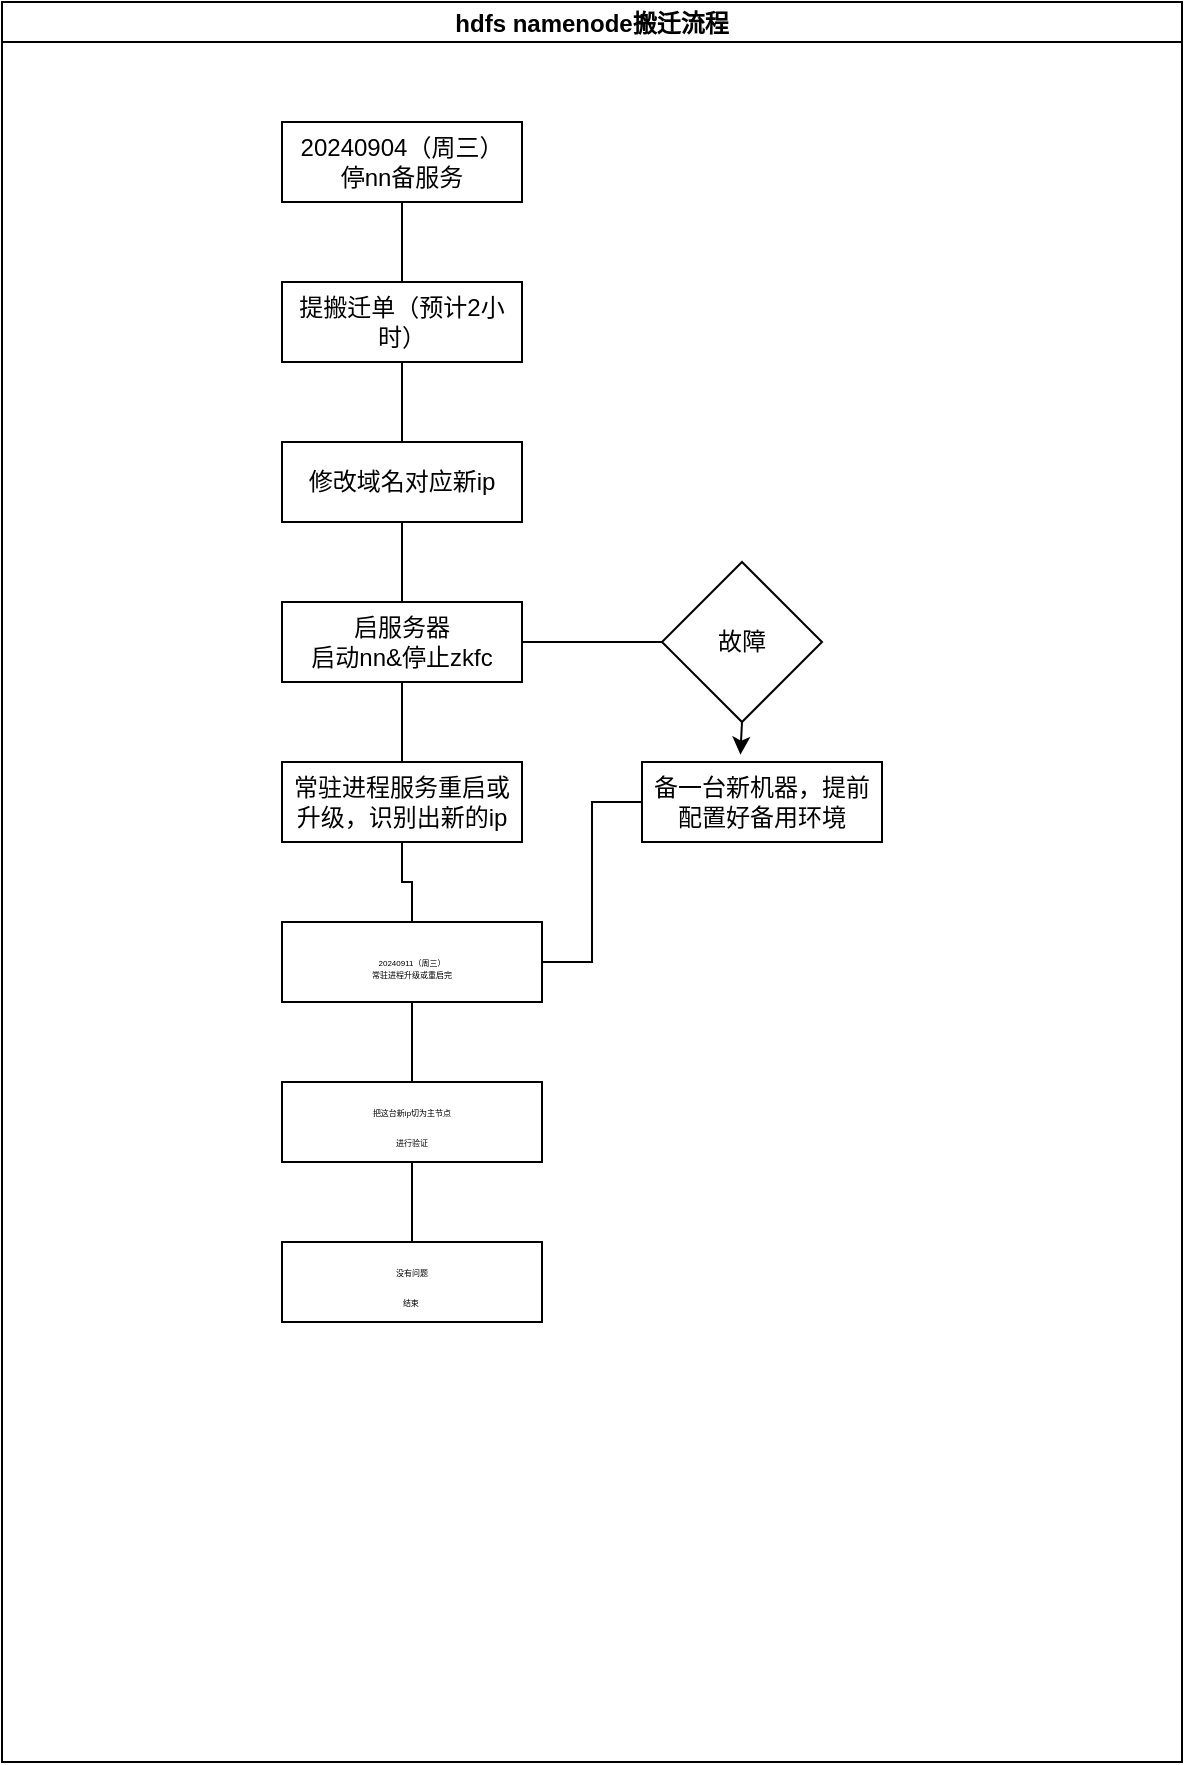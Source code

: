 <mxfile version="24.7.7">
  <diagram name="第 1 页" id="5hjtM-KKAS6m_pNxVX6e">
    <mxGraphModel dx="1195" dy="637" grid="1" gridSize="10" guides="1" tooltips="1" connect="1" arrows="1" fold="1" page="1" pageScale="1" pageWidth="827" pageHeight="1169" math="0" shadow="0">
      <root>
        <mxCell id="0" />
        <mxCell id="1" parent="0" />
        <mxCell id="97-3pu6afCx0JbpD4qz9-20" value="hdfs namenode搬迁流程" style="swimlane;startSize=20;horizontal=1;containerType=tree;" vertex="1" parent="1">
          <mxGeometry x="160" y="70" width="590" height="880" as="geometry" />
        </mxCell>
        <mxCell id="97-3pu6afCx0JbpD4qz9-21" value="" style="edgeStyle=elbowEdgeStyle;elbow=vertical;sourcePerimeterSpacing=0;targetPerimeterSpacing=0;startArrow=none;endArrow=none;rounded=0;curved=0;strokeColor=default;" edge="1" parent="97-3pu6afCx0JbpD4qz9-20" source="97-3pu6afCx0JbpD4qz9-22" target="97-3pu6afCx0JbpD4qz9-30">
          <mxGeometry relative="1" as="geometry" />
        </mxCell>
        <mxCell id="97-3pu6afCx0JbpD4qz9-22" value="20240904（周三）&lt;div&gt;停nn备服务&lt;/div&gt;" style="whiteSpace=wrap;html=1;treeFolding=1;treeMoving=1;newEdgeStyle={&quot;edgeStyle&quot;:&quot;elbowEdgeStyle&quot;,&quot;startArrow&quot;:&quot;none&quot;,&quot;endArrow&quot;:&quot;none&quot;};" vertex="1" parent="97-3pu6afCx0JbpD4qz9-20">
          <mxGeometry x="140" y="60" width="120" height="40" as="geometry" />
        </mxCell>
        <mxCell id="97-3pu6afCx0JbpD4qz9-23" value="常驻进程服务重启或升级，识别出新的ip" style="whiteSpace=wrap;html=1;treeFolding=1;treeMoving=1;newEdgeStyle={&quot;edgeStyle&quot;:&quot;elbowEdgeStyle&quot;,&quot;startArrow&quot;:&quot;none&quot;,&quot;endArrow&quot;:&quot;none&quot;};" vertex="1" parent="97-3pu6afCx0JbpD4qz9-20">
          <mxGeometry x="140" y="380" width="120" height="40" as="geometry" />
        </mxCell>
        <mxCell id="97-3pu6afCx0JbpD4qz9-26" value="提搬迁单（预计2小时）" style="whiteSpace=wrap;html=1;treeFolding=1;treeMoving=1;newEdgeStyle={&quot;edgeStyle&quot;:&quot;elbowEdgeStyle&quot;,&quot;startArrow&quot;:&quot;none&quot;,&quot;endArrow&quot;:&quot;none&quot;};" vertex="1" parent="97-3pu6afCx0JbpD4qz9-20">
          <mxGeometry x="140" y="220" width="120" height="40" as="geometry" />
        </mxCell>
        <mxCell id="97-3pu6afCx0JbpD4qz9-27" value="" style="edgeStyle=elbowEdgeStyle;elbow=vertical;sourcePerimeterSpacing=0;targetPerimeterSpacing=0;startArrow=none;endArrow=none;rounded=0;curved=0;" edge="1" target="97-3pu6afCx0JbpD4qz9-32" source="97-3pu6afCx0JbpD4qz9-28" parent="97-3pu6afCx0JbpD4qz9-20">
          <mxGeometry relative="1" as="geometry">
            <mxPoint x="360" y="240" as="sourcePoint" />
          </mxGeometry>
        </mxCell>
        <mxCell id="97-3pu6afCx0JbpD4qz9-28" value="修改域名对应新ip" style="whiteSpace=wrap;html=1;treeFolding=1;treeMoving=1;newEdgeStyle={&quot;edgeStyle&quot;:&quot;elbowEdgeStyle&quot;,&quot;startArrow&quot;:&quot;none&quot;,&quot;endArrow&quot;:&quot;none&quot;};" vertex="1" parent="97-3pu6afCx0JbpD4qz9-20">
          <mxGeometry x="140" y="220" width="120" height="40" as="geometry" />
        </mxCell>
        <mxCell id="97-3pu6afCx0JbpD4qz9-29" value="" style="edgeStyle=elbowEdgeStyle;elbow=vertical;sourcePerimeterSpacing=0;targetPerimeterSpacing=0;startArrow=none;endArrow=none;rounded=0;curved=0;strokeColor=default;" edge="1" target="97-3pu6afCx0JbpD4qz9-28" source="97-3pu6afCx0JbpD4qz9-30" parent="97-3pu6afCx0JbpD4qz9-20">
          <mxGeometry relative="1" as="geometry">
            <mxPoint x="360" y="160" as="sourcePoint" />
          </mxGeometry>
        </mxCell>
        <mxCell id="97-3pu6afCx0JbpD4qz9-30" value="提搬迁单（预计2小时）" style="whiteSpace=wrap;html=1;treeFolding=1;treeMoving=1;newEdgeStyle={&quot;edgeStyle&quot;:&quot;elbowEdgeStyle&quot;,&quot;startArrow&quot;:&quot;none&quot;,&quot;endArrow&quot;:&quot;none&quot;};" vertex="1" parent="97-3pu6afCx0JbpD4qz9-20">
          <mxGeometry x="140" y="140" width="120" height="40" as="geometry" />
        </mxCell>
        <mxCell id="97-3pu6afCx0JbpD4qz9-31" value="" style="edgeStyle=elbowEdgeStyle;elbow=vertical;sourcePerimeterSpacing=0;targetPerimeterSpacing=0;startArrow=none;endArrow=none;rounded=0;curved=0;" edge="1" target="97-3pu6afCx0JbpD4qz9-23" source="97-3pu6afCx0JbpD4qz9-32" parent="97-3pu6afCx0JbpD4qz9-20">
          <mxGeometry relative="1" as="geometry">
            <mxPoint x="360" y="320" as="sourcePoint" />
          </mxGeometry>
        </mxCell>
        <mxCell id="97-3pu6afCx0JbpD4qz9-36" style="edgeStyle=elbowEdgeStyle;rounded=0;orthogonalLoop=1;jettySize=auto;html=1;startArrow=none;endArrow=none;entryX=0;entryY=0.5;entryDx=0;entryDy=0;" edge="1" parent="97-3pu6afCx0JbpD4qz9-20" source="97-3pu6afCx0JbpD4qz9-32" target="97-3pu6afCx0JbpD4qz9-33">
          <mxGeometry relative="1" as="geometry" />
        </mxCell>
        <mxCell id="97-3pu6afCx0JbpD4qz9-32" value="&lt;div&gt;启服务器&lt;/div&gt;启动nn&amp;amp;停止zkfc" style="whiteSpace=wrap;html=1;treeFolding=1;treeMoving=1;newEdgeStyle={&quot;edgeStyle&quot;:&quot;elbowEdgeStyle&quot;,&quot;startArrow&quot;:&quot;none&quot;,&quot;endArrow&quot;:&quot;none&quot;};" vertex="1" parent="97-3pu6afCx0JbpD4qz9-20">
          <mxGeometry x="140" y="300" width="120" height="40" as="geometry" />
        </mxCell>
        <mxCell id="97-3pu6afCx0JbpD4qz9-33" value="故障" style="rhombus;whiteSpace=wrap;html=1;" vertex="1" parent="97-3pu6afCx0JbpD4qz9-20">
          <mxGeometry x="330" y="280" width="80" height="80" as="geometry" />
        </mxCell>
        <mxCell id="97-3pu6afCx0JbpD4qz9-49" style="edgeStyle=elbowEdgeStyle;rounded=0;orthogonalLoop=1;jettySize=auto;html=1;startArrow=none;endArrow=none;entryX=1;entryY=0.5;entryDx=0;entryDy=0;" edge="1" parent="97-3pu6afCx0JbpD4qz9-20" source="97-3pu6afCx0JbpD4qz9-37" target="97-3pu6afCx0JbpD4qz9-44">
          <mxGeometry relative="1" as="geometry" />
        </mxCell>
        <mxCell id="97-3pu6afCx0JbpD4qz9-37" value="备一台新机器，提前配置好备用环境" style="whiteSpace=wrap;html=1;treeFolding=1;treeMoving=1;newEdgeStyle={&quot;edgeStyle&quot;:&quot;elbowEdgeStyle&quot;,&quot;startArrow&quot;:&quot;none&quot;,&quot;endArrow&quot;:&quot;none&quot;};" vertex="1" parent="97-3pu6afCx0JbpD4qz9-20">
          <mxGeometry x="320" y="380" width="120" height="40" as="geometry" />
        </mxCell>
        <mxCell id="97-3pu6afCx0JbpD4qz9-43" value="" style="edgeStyle=elbowEdgeStyle;elbow=vertical;sourcePerimeterSpacing=0;targetPerimeterSpacing=0;startArrow=none;endArrow=none;rounded=0;curved=0;" edge="1" target="97-3pu6afCx0JbpD4qz9-44" source="97-3pu6afCx0JbpD4qz9-23" parent="97-3pu6afCx0JbpD4qz9-20">
          <mxGeometry relative="1" as="geometry">
            <mxPoint x="360" y="410" as="sourcePoint" />
          </mxGeometry>
        </mxCell>
        <mxCell id="97-3pu6afCx0JbpD4qz9-44" value="&lt;span style=&quot;font-size: 4px;&quot;&gt;20240911（周三）&lt;/span&gt;&lt;br style=&quot;font-size: 4px;&quot;&gt;&lt;div style=&quot;font-size: 4px;&quot;&gt;&lt;span style=&quot;background-color: initial;&quot;&gt;常驻进程&lt;/span&gt;升级或重启完&lt;/div&gt;" style="whiteSpace=wrap;html=1;treeFolding=1;treeMoving=1;newEdgeStyle={&quot;edgeStyle&quot;:&quot;elbowEdgeStyle&quot;,&quot;startArrow&quot;:&quot;none&quot;,&quot;endArrow&quot;:&quot;none&quot;};" vertex="1" parent="97-3pu6afCx0JbpD4qz9-20">
          <mxGeometry x="140" y="460" width="130" height="40" as="geometry" />
        </mxCell>
        <mxCell id="97-3pu6afCx0JbpD4qz9-51" value="" style="edgeStyle=elbowEdgeStyle;elbow=vertical;sourcePerimeterSpacing=0;targetPerimeterSpacing=0;startArrow=none;endArrow=none;rounded=0;curved=0;" edge="1" target="97-3pu6afCx0JbpD4qz9-52" source="97-3pu6afCx0JbpD4qz9-44" parent="97-3pu6afCx0JbpD4qz9-20">
          <mxGeometry relative="1" as="geometry">
            <mxPoint x="360" y="490" as="sourcePoint" />
          </mxGeometry>
        </mxCell>
        <mxCell id="97-3pu6afCx0JbpD4qz9-52" value="&lt;span style=&quot;font-size: 4px;&quot;&gt;把这台新ip切为主节点&lt;/span&gt;&lt;div&gt;&lt;span style=&quot;font-size: 4px;&quot;&gt;进行验证&lt;/span&gt;&lt;/div&gt;" style="whiteSpace=wrap;html=1;treeFolding=1;treeMoving=1;newEdgeStyle={&quot;edgeStyle&quot;:&quot;elbowEdgeStyle&quot;,&quot;startArrow&quot;:&quot;none&quot;,&quot;endArrow&quot;:&quot;none&quot;};" vertex="1" parent="97-3pu6afCx0JbpD4qz9-20">
          <mxGeometry x="140" y="540" width="130" height="40" as="geometry" />
        </mxCell>
        <mxCell id="97-3pu6afCx0JbpD4qz9-53" value="" style="edgeStyle=elbowEdgeStyle;elbow=vertical;sourcePerimeterSpacing=0;targetPerimeterSpacing=0;startArrow=none;endArrow=none;rounded=0;curved=0;" edge="1" target="97-3pu6afCx0JbpD4qz9-54" source="97-3pu6afCx0JbpD4qz9-52" parent="97-3pu6afCx0JbpD4qz9-20">
          <mxGeometry relative="1" as="geometry">
            <mxPoint x="365" y="570" as="sourcePoint" />
          </mxGeometry>
        </mxCell>
        <mxCell id="97-3pu6afCx0JbpD4qz9-54" value="&lt;span style=&quot;font-size: 4px;&quot;&gt;没有问题&lt;/span&gt;&lt;div&gt;&lt;span style=&quot;font-size: 4px;&quot;&gt;结束&amp;nbsp;&lt;/span&gt;&lt;/div&gt;" style="whiteSpace=wrap;html=1;treeFolding=1;treeMoving=1;newEdgeStyle={&quot;edgeStyle&quot;:&quot;elbowEdgeStyle&quot;,&quot;startArrow&quot;:&quot;none&quot;,&quot;endArrow&quot;:&quot;none&quot;};" vertex="1" parent="97-3pu6afCx0JbpD4qz9-20">
          <mxGeometry x="140" y="620" width="130" height="40" as="geometry" />
        </mxCell>
        <mxCell id="97-3pu6afCx0JbpD4qz9-55" style="edgeStyle=orthogonalEdgeStyle;rounded=0;orthogonalLoop=1;jettySize=auto;html=1;exitX=0.5;exitY=1;exitDx=0;exitDy=0;entryX=0.41;entryY=-0.092;entryDx=0;entryDy=0;entryPerimeter=0;" edge="1" parent="97-3pu6afCx0JbpD4qz9-20" source="97-3pu6afCx0JbpD4qz9-33" target="97-3pu6afCx0JbpD4qz9-37">
          <mxGeometry relative="1" as="geometry" />
        </mxCell>
      </root>
    </mxGraphModel>
  </diagram>
</mxfile>
